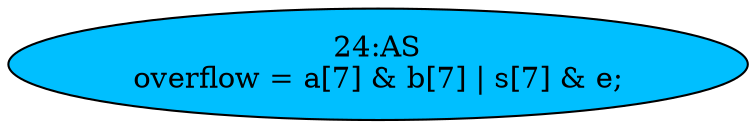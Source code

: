 strict digraph "" {
	node [label="\N"];
	"24:AS"	[ast="<pyverilog.vparser.ast.Assign object at 0x7fb326f73c50>",
		def_var="['overflow']",
		fillcolor=deepskyblue,
		label="24:AS
overflow = a[7] & b[7] | s[7] & e;",
		statements="[]",
		style=filled,
		typ=Assign,
		use_var="['a', 'b', 's', 'e']"];
}
